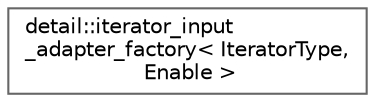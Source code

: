 digraph "Gráfico de jerarquía de clases"
{
 // LATEX_PDF_SIZE
  bgcolor="transparent";
  edge [fontname=Helvetica,fontsize=10,labelfontname=Helvetica,labelfontsize=10];
  node [fontname=Helvetica,fontsize=10,shape=box,height=0.2,width=0.4];
  rankdir="LR";
  Node0 [id="Node000000",label="detail::iterator_input\l_adapter_factory\< IteratorType,\l Enable \>",height=0.2,width=0.4,color="grey40", fillcolor="white", style="filled",URL="$structdetail_1_1iterator__input__adapter__factory.html",tooltip=" "];
}
